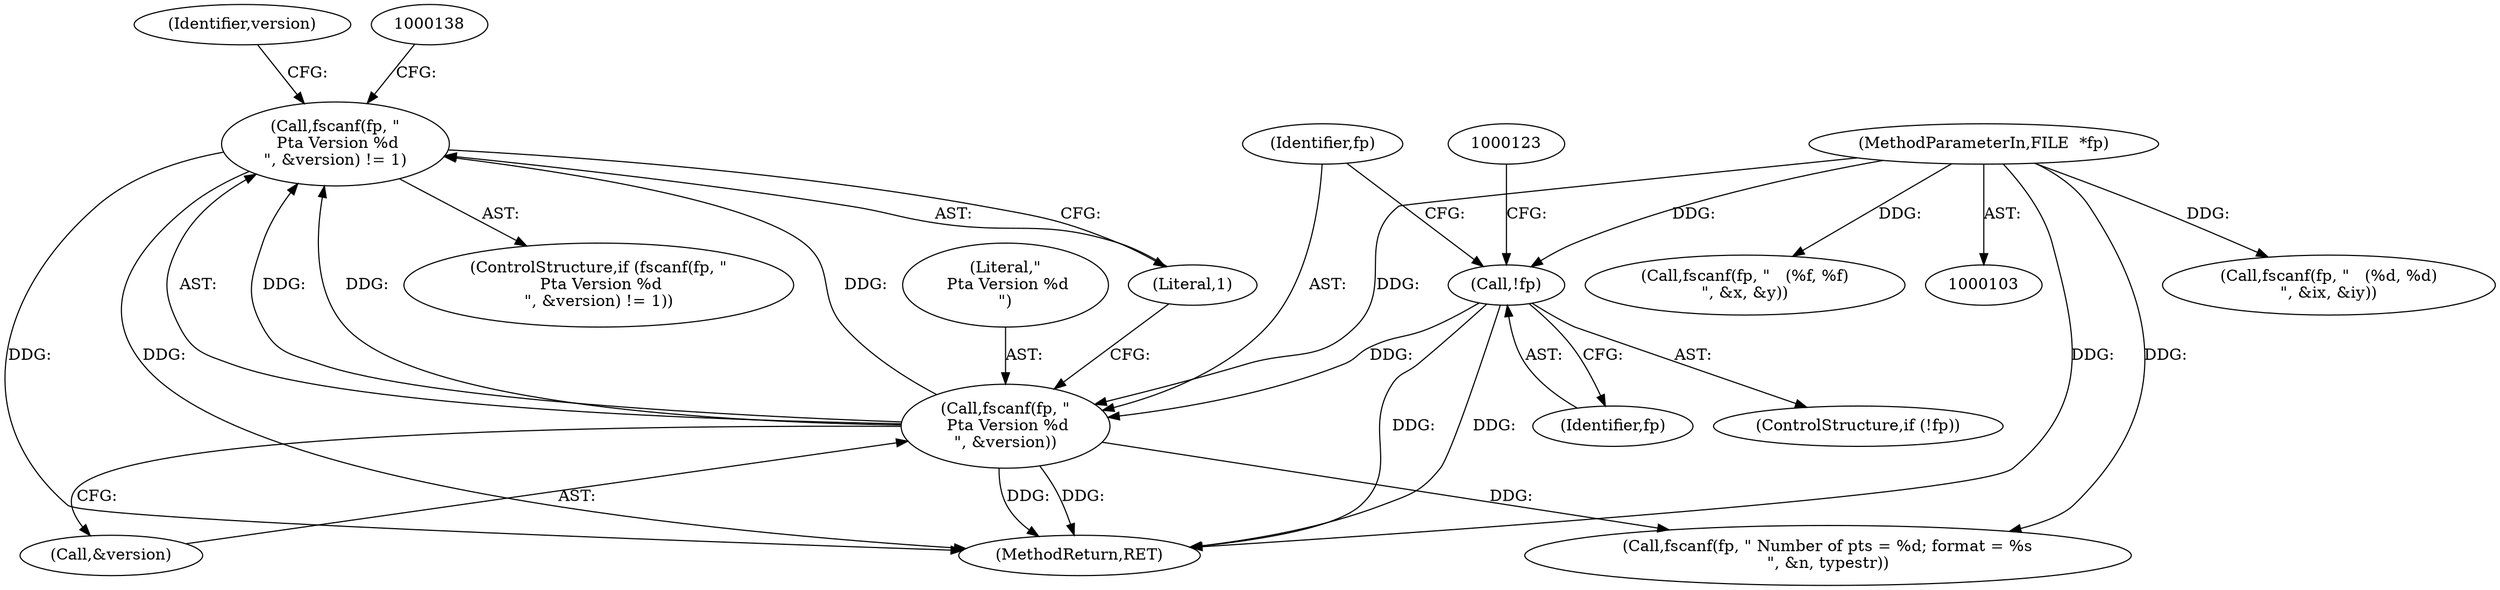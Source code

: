 digraph "0_leptonica_ee301cb2029db8a6289c5295daa42bba7715e99a_5@API" {
"1000129" [label="(Call,fscanf(fp, \"\n Pta Version %d\n\", &version) != 1)"];
"1000130" [label="(Call,fscanf(fp, \"\n Pta Version %d\n\", &version))"];
"1000119" [label="(Call,!fp)"];
"1000104" [label="(MethodParameterIn,FILE  *fp)"];
"1000130" [label="(Call,fscanf(fp, \"\n Pta Version %d\n\", &version))"];
"1000133" [label="(Call,&version)"];
"1000240" [label="(Call,fscanf(fp, \"   (%d, %d)\n\", &ix, &iy))"];
"1000132" [label="(Literal,\"\n Pta Version %d\n\")"];
"1000145" [label="(Identifier,version)"];
"1000213" [label="(Call,fscanf(fp, \"   (%f, %f)\n\", &x, &y))"];
"1000119" [label="(Call,!fp)"];
"1000135" [label="(Literal,1)"];
"1000156" [label="(Call,fscanf(fp, \" Number of pts = %d; format = %s\n\", &n, typestr))"];
"1000128" [label="(ControlStructure,if (fscanf(fp, \"\n Pta Version %d\n\", &version) != 1))"];
"1000265" [label="(MethodReturn,RET)"];
"1000120" [label="(Identifier,fp)"];
"1000131" [label="(Identifier,fp)"];
"1000104" [label="(MethodParameterIn,FILE  *fp)"];
"1000129" [label="(Call,fscanf(fp, \"\n Pta Version %d\n\", &version) != 1)"];
"1000118" [label="(ControlStructure,if (!fp))"];
"1000129" -> "1000128"  [label="AST: "];
"1000129" -> "1000135"  [label="CFG: "];
"1000130" -> "1000129"  [label="AST: "];
"1000135" -> "1000129"  [label="AST: "];
"1000138" -> "1000129"  [label="CFG: "];
"1000145" -> "1000129"  [label="CFG: "];
"1000129" -> "1000265"  [label="DDG: "];
"1000129" -> "1000265"  [label="DDG: "];
"1000130" -> "1000129"  [label="DDG: "];
"1000130" -> "1000129"  [label="DDG: "];
"1000130" -> "1000129"  [label="DDG: "];
"1000130" -> "1000133"  [label="CFG: "];
"1000131" -> "1000130"  [label="AST: "];
"1000132" -> "1000130"  [label="AST: "];
"1000133" -> "1000130"  [label="AST: "];
"1000135" -> "1000130"  [label="CFG: "];
"1000130" -> "1000265"  [label="DDG: "];
"1000130" -> "1000265"  [label="DDG: "];
"1000119" -> "1000130"  [label="DDG: "];
"1000104" -> "1000130"  [label="DDG: "];
"1000130" -> "1000156"  [label="DDG: "];
"1000119" -> "1000118"  [label="AST: "];
"1000119" -> "1000120"  [label="CFG: "];
"1000120" -> "1000119"  [label="AST: "];
"1000123" -> "1000119"  [label="CFG: "];
"1000131" -> "1000119"  [label="CFG: "];
"1000119" -> "1000265"  [label="DDG: "];
"1000119" -> "1000265"  [label="DDG: "];
"1000104" -> "1000119"  [label="DDG: "];
"1000104" -> "1000103"  [label="AST: "];
"1000104" -> "1000265"  [label="DDG: "];
"1000104" -> "1000156"  [label="DDG: "];
"1000104" -> "1000213"  [label="DDG: "];
"1000104" -> "1000240"  [label="DDG: "];
}
